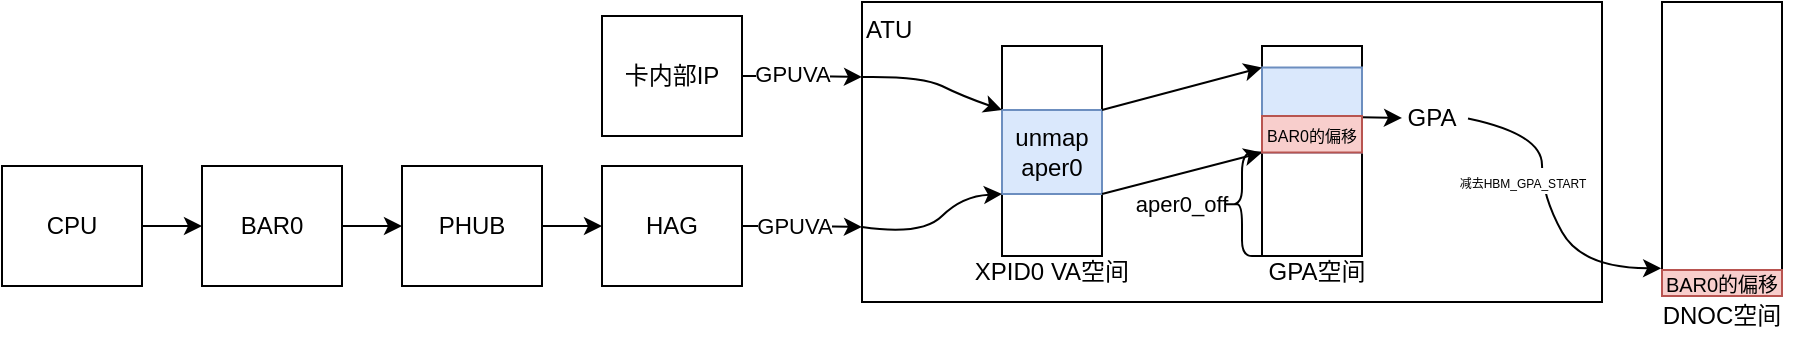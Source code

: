 <mxfile version="22.1.7" type="github">
  <diagram name="第 1 页" id="u-yVW4R7YpjYFJ1wXz5T">
    <mxGraphModel dx="1113" dy="782" grid="1" gridSize="10" guides="1" tooltips="1" connect="1" arrows="1" fold="1" page="1" pageScale="1" pageWidth="827" pageHeight="1169" math="0" shadow="0">
      <root>
        <mxCell id="0" />
        <mxCell id="1" parent="0" />
        <mxCell id="7IYAB5vf2lBV86GcsKY7-3" value="ATU" style="rounded=0;whiteSpace=wrap;html=1;verticalAlign=top;align=left;" vertex="1" parent="1">
          <mxGeometry x="480" y="133" width="370" height="150" as="geometry" />
        </mxCell>
        <mxCell id="7IYAB5vf2lBV86GcsKY7-18" style="edgeStyle=orthogonalEdgeStyle;rounded=0;orthogonalLoop=1;jettySize=auto;html=1;exitX=1;exitY=0.5;exitDx=0;exitDy=0;entryX=0;entryY=0.75;entryDx=0;entryDy=0;" edge="1" parent="1" source="7IYAB5vf2lBV86GcsKY7-9" target="7IYAB5vf2lBV86GcsKY7-3">
          <mxGeometry relative="1" as="geometry" />
        </mxCell>
        <mxCell id="7IYAB5vf2lBV86GcsKY7-22" value="GPUVA" style="edgeLabel;html=1;align=center;verticalAlign=middle;resizable=0;points=[];" vertex="1" connectable="0" parent="7IYAB5vf2lBV86GcsKY7-18">
          <mxGeometry x="-0.149" relative="1" as="geometry">
            <mxPoint as="offset" />
          </mxGeometry>
        </mxCell>
        <mxCell id="7IYAB5vf2lBV86GcsKY7-9" value="HAG" style="rounded=0;whiteSpace=wrap;html=1;" vertex="1" parent="1">
          <mxGeometry x="350" y="215" width="70" height="60" as="geometry" />
        </mxCell>
        <mxCell id="7IYAB5vf2lBV86GcsKY7-12" style="edgeStyle=orthogonalEdgeStyle;rounded=0;orthogonalLoop=1;jettySize=auto;html=1;exitX=1;exitY=0.5;exitDx=0;exitDy=0;" edge="1" parent="1" source="7IYAB5vf2lBV86GcsKY7-11" target="7IYAB5vf2lBV86GcsKY7-9">
          <mxGeometry relative="1" as="geometry" />
        </mxCell>
        <mxCell id="7IYAB5vf2lBV86GcsKY7-11" value="PHUB" style="rounded=0;whiteSpace=wrap;html=1;" vertex="1" parent="1">
          <mxGeometry x="250" y="215" width="70" height="60" as="geometry" />
        </mxCell>
        <mxCell id="7IYAB5vf2lBV86GcsKY7-14" value="" style="edgeStyle=orthogonalEdgeStyle;rounded=0;orthogonalLoop=1;jettySize=auto;html=1;" edge="1" parent="1" source="7IYAB5vf2lBV86GcsKY7-13" target="7IYAB5vf2lBV86GcsKY7-11">
          <mxGeometry relative="1" as="geometry" />
        </mxCell>
        <mxCell id="7IYAB5vf2lBV86GcsKY7-13" value="BAR0" style="rounded=0;whiteSpace=wrap;html=1;" vertex="1" parent="1">
          <mxGeometry x="150" y="215" width="70" height="60" as="geometry" />
        </mxCell>
        <mxCell id="7IYAB5vf2lBV86GcsKY7-16" value="" style="edgeStyle=orthogonalEdgeStyle;rounded=0;orthogonalLoop=1;jettySize=auto;html=1;" edge="1" parent="1" source="7IYAB5vf2lBV86GcsKY7-15" target="7IYAB5vf2lBV86GcsKY7-13">
          <mxGeometry relative="1" as="geometry" />
        </mxCell>
        <mxCell id="7IYAB5vf2lBV86GcsKY7-15" value="CPU" style="rounded=0;whiteSpace=wrap;html=1;" vertex="1" parent="1">
          <mxGeometry x="50" y="215" width="70" height="60" as="geometry" />
        </mxCell>
        <mxCell id="7IYAB5vf2lBV86GcsKY7-20" style="edgeStyle=orthogonalEdgeStyle;rounded=0;orthogonalLoop=1;jettySize=auto;html=1;exitX=1;exitY=0.5;exitDx=0;exitDy=0;entryX=0;entryY=0.25;entryDx=0;entryDy=0;" edge="1" parent="1" source="7IYAB5vf2lBV86GcsKY7-19" target="7IYAB5vf2lBV86GcsKY7-3">
          <mxGeometry relative="1" as="geometry" />
        </mxCell>
        <mxCell id="7IYAB5vf2lBV86GcsKY7-21" value="GPUVA" style="edgeLabel;html=1;align=center;verticalAlign=middle;resizable=0;points=[];" vertex="1" connectable="0" parent="7IYAB5vf2lBV86GcsKY7-20">
          <mxGeometry x="-0.177" y="1" relative="1" as="geometry">
            <mxPoint as="offset" />
          </mxGeometry>
        </mxCell>
        <mxCell id="7IYAB5vf2lBV86GcsKY7-19" value="卡内部IP" style="rounded=0;whiteSpace=wrap;html=1;" vertex="1" parent="1">
          <mxGeometry x="350" y="140" width="70" height="60" as="geometry" />
        </mxCell>
        <mxCell id="7IYAB5vf2lBV86GcsKY7-23" value="" style="rounded=0;whiteSpace=wrap;html=1;" vertex="1" parent="1">
          <mxGeometry x="550" y="155" width="50" height="105" as="geometry" />
        </mxCell>
        <mxCell id="7IYAB5vf2lBV86GcsKY7-24" value="XPID0 VA空间" style="text;html=1;strokeColor=none;fillColor=none;align=center;verticalAlign=middle;whiteSpace=wrap;rounded=0;" vertex="1" parent="1">
          <mxGeometry x="535" y="253" width="80" height="30" as="geometry" />
        </mxCell>
        <mxCell id="7IYAB5vf2lBV86GcsKY7-25" value="unmap aper0" style="rounded=0;whiteSpace=wrap;html=1;fillColor=#dae8fc;strokeColor=#6c8ebf;" vertex="1" parent="1">
          <mxGeometry x="550" y="187" width="50" height="42" as="geometry" />
        </mxCell>
        <mxCell id="7IYAB5vf2lBV86GcsKY7-27" value="" style="curved=1;endArrow=classic;html=1;rounded=0;exitX=0;exitY=0.75;exitDx=0;exitDy=0;entryX=0;entryY=1;entryDx=0;entryDy=0;" edge="1" parent="1" source="7IYAB5vf2lBV86GcsKY7-3" target="7IYAB5vf2lBV86GcsKY7-25">
          <mxGeometry width="50" height="50" relative="1" as="geometry">
            <mxPoint x="530" y="280" as="sourcePoint" />
            <mxPoint x="550" y="230" as="targetPoint" />
            <Array as="points">
              <mxPoint x="510" y="250" />
              <mxPoint x="530" y="230" />
            </Array>
          </mxGeometry>
        </mxCell>
        <mxCell id="7IYAB5vf2lBV86GcsKY7-30" value="" style="curved=1;endArrow=classic;html=1;rounded=0;exitX=0;exitY=0.25;exitDx=0;exitDy=0;entryX=0;entryY=0;entryDx=0;entryDy=0;" edge="1" parent="1" source="7IYAB5vf2lBV86GcsKY7-3" target="7IYAB5vf2lBV86GcsKY7-25">
          <mxGeometry width="50" height="50" relative="1" as="geometry">
            <mxPoint x="530" y="240" as="sourcePoint" />
            <mxPoint x="580" y="190" as="targetPoint" />
            <Array as="points">
              <mxPoint x="510" y="170" />
              <mxPoint x="530" y="180" />
            </Array>
          </mxGeometry>
        </mxCell>
        <mxCell id="7IYAB5vf2lBV86GcsKY7-33" value="" style="rounded=0;whiteSpace=wrap;html=1;" vertex="1" parent="1">
          <mxGeometry x="680" y="155" width="50" height="105" as="geometry" />
        </mxCell>
        <mxCell id="7IYAB5vf2lBV86GcsKY7-34" value="GPA空间" style="text;html=1;strokeColor=none;fillColor=none;align=center;verticalAlign=middle;whiteSpace=wrap;rounded=0;" vertex="1" parent="1">
          <mxGeometry x="660" y="253" width="95" height="30" as="geometry" />
        </mxCell>
        <mxCell id="7IYAB5vf2lBV86GcsKY7-35" value="" style="rounded=0;whiteSpace=wrap;html=1;fillColor=#dae8fc;strokeColor=#6c8ebf;" vertex="1" parent="1">
          <mxGeometry x="680" y="165.75" width="50" height="42.5" as="geometry" />
        </mxCell>
        <mxCell id="7IYAB5vf2lBV86GcsKY7-36" value="" style="endArrow=classic;html=1;rounded=0;entryX=0;entryY=0;entryDx=0;entryDy=0;exitX=1;exitY=0;exitDx=0;exitDy=0;" edge="1" parent="1" source="7IYAB5vf2lBV86GcsKY7-25" target="7IYAB5vf2lBV86GcsKY7-35">
          <mxGeometry width="50" height="50" relative="1" as="geometry">
            <mxPoint x="620" y="187" as="sourcePoint" />
            <mxPoint x="670" y="180" as="targetPoint" />
          </mxGeometry>
        </mxCell>
        <mxCell id="7IYAB5vf2lBV86GcsKY7-38" value="" style="endArrow=classic;html=1;rounded=0;entryX=0;entryY=1;entryDx=0;entryDy=0;exitX=1;exitY=1;exitDx=0;exitDy=0;" edge="1" parent="1" source="7IYAB5vf2lBV86GcsKY7-25" target="7IYAB5vf2lBV86GcsKY7-35">
          <mxGeometry width="50" height="50" relative="1" as="geometry">
            <mxPoint x="620" y="230" as="sourcePoint" />
            <mxPoint x="670" y="180" as="targetPoint" />
          </mxGeometry>
        </mxCell>
        <mxCell id="7IYAB5vf2lBV86GcsKY7-39" value="" style="shape=curlyBracket;whiteSpace=wrap;html=1;rounded=1;labelPosition=left;verticalLabelPosition=middle;align=right;verticalAlign=middle;" vertex="1" parent="1">
          <mxGeometry x="660" y="208.25" width="20" height="51.75" as="geometry" />
        </mxCell>
        <mxCell id="7IYAB5vf2lBV86GcsKY7-40" value="&lt;font style=&quot;font-size: 11px;&quot;&gt;aper0_off&lt;/font&gt;" style="text;html=1;strokeColor=none;fillColor=none;align=center;verticalAlign=middle;whiteSpace=wrap;rounded=0;" vertex="1" parent="1">
          <mxGeometry x="610" y="219.13" width="60" height="30" as="geometry" />
        </mxCell>
        <mxCell id="7IYAB5vf2lBV86GcsKY7-46" value="" style="endArrow=classic;html=1;rounded=0;exitX=0.6;exitY=0.75;exitDx=0;exitDy=0;exitPerimeter=0;" edge="1" parent="1">
          <mxGeometry width="50" height="50" relative="1" as="geometry">
            <mxPoint x="730" y="190.625" as="sourcePoint" />
            <mxPoint x="750" y="191" as="targetPoint" />
          </mxGeometry>
        </mxCell>
        <mxCell id="7IYAB5vf2lBV86GcsKY7-49" value="" style="rounded=0;whiteSpace=wrap;html=1;" vertex="1" parent="1">
          <mxGeometry x="880" y="133" width="60" height="147" as="geometry" />
        </mxCell>
        <mxCell id="7IYAB5vf2lBV86GcsKY7-50" value="DNOC空间" style="text;html=1;strokeColor=none;fillColor=none;align=center;verticalAlign=middle;whiteSpace=wrap;rounded=0;" vertex="1" parent="1">
          <mxGeometry x="875" y="275" width="70" height="30" as="geometry" />
        </mxCell>
        <mxCell id="7IYAB5vf2lBV86GcsKY7-54" value="GPA" style="text;html=1;strokeColor=none;fillColor=none;align=center;verticalAlign=middle;whiteSpace=wrap;rounded=0;" vertex="1" parent="1">
          <mxGeometry x="747" y="176.25" width="36" height="30" as="geometry" />
        </mxCell>
        <mxCell id="7IYAB5vf2lBV86GcsKY7-55" value="" style="curved=1;endArrow=classic;html=1;rounded=0;entryX=-0.007;entryY=0.906;entryDx=0;entryDy=0;entryPerimeter=0;exitX=1;exitY=0.5;exitDx=0;exitDy=0;" edge="1" parent="1" source="7IYAB5vf2lBV86GcsKY7-54" target="7IYAB5vf2lBV86GcsKY7-49">
          <mxGeometry width="50" height="50" relative="1" as="geometry">
            <mxPoint x="750" y="210" as="sourcePoint" />
            <mxPoint x="800" y="160" as="targetPoint" />
            <Array as="points">
              <mxPoint x="820" y="199" />
              <mxPoint x="820" y="230" />
              <mxPoint x="840" y="266" />
            </Array>
          </mxGeometry>
        </mxCell>
        <mxCell id="7IYAB5vf2lBV86GcsKY7-56" value="&lt;font style=&quot;font-size: 6px;&quot;&gt;减去HBM_GPA_START&lt;/font&gt;" style="edgeLabel;html=1;align=center;verticalAlign=middle;resizable=0;points=[];" vertex="1" connectable="0" parent="7IYAB5vf2lBV86GcsKY7-55">
          <mxGeometry x="-0.337" y="-10" relative="1" as="geometry">
            <mxPoint y="11" as="offset" />
          </mxGeometry>
        </mxCell>
        <mxCell id="7IYAB5vf2lBV86GcsKY7-57" value="BAR0的偏移" style="rounded=0;whiteSpace=wrap;html=1;fillColor=#f8cecc;strokeColor=#b85450;fontSize=10;" vertex="1" parent="1">
          <mxGeometry x="880" y="267" width="60" height="13" as="geometry" />
        </mxCell>
        <mxCell id="7IYAB5vf2lBV86GcsKY7-58" value="&lt;font style=&quot;font-size: 8px;&quot;&gt;BAR0的偏移&lt;/font&gt;" style="rounded=0;whiteSpace=wrap;html=1;fillColor=#f8cecc;strokeColor=#b85450;fontSize=10;" vertex="1" parent="1">
          <mxGeometry x="680" y="190" width="50" height="18.25" as="geometry" />
        </mxCell>
      </root>
    </mxGraphModel>
  </diagram>
</mxfile>
